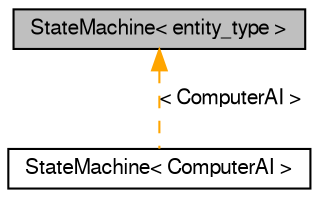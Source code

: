 digraph G
{
  bgcolor="transparent";
  edge [fontname="FreeSans",fontsize=10,labelfontname="FreeSans",labelfontsize=10];
  node [fontname="FreeSans",fontsize=10,shape=record];
  Node1 [label="StateMachine\< entity_type \>",height=0.2,width=0.4,color="black", fillcolor="grey75", style="filled" fontcolor="black"];
  Node1 -> Node2 [dir=back,color="orange",fontsize=10,style="dashed",label="\< ComputerAI \>"];
  Node2 [label="StateMachine\< ComputerAI \>",height=0.2,width=0.4,color="black",URL="$class_state_machine.html"];
}
